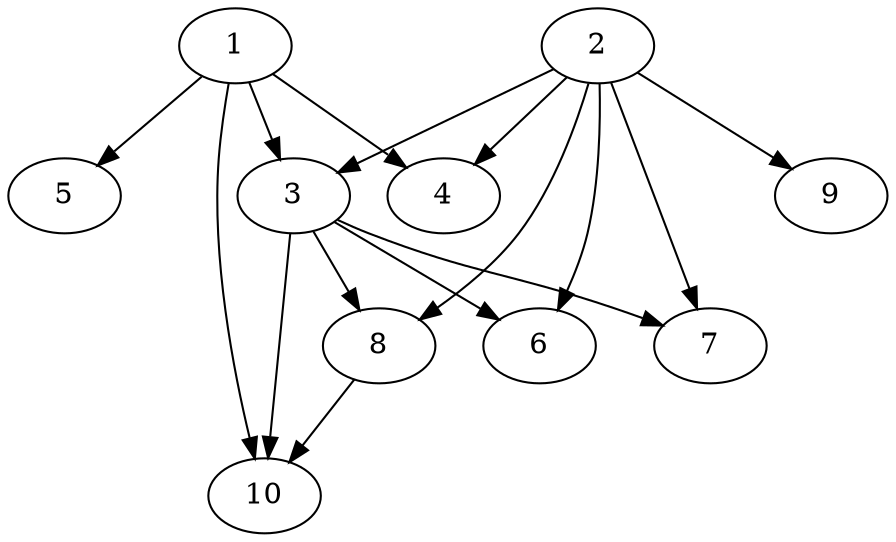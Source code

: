 // DAG automatically generated by daggen at Fri Aug  4 16:35:13 2017
// ./daggen --dot -n 10 --fat 0.5 --regular 0.8 --density 0.8 --jump 4 
digraph G {
  1 [size="370513", alpha="0.04"]
  1 -> 3 [size ="302"]
  1 -> 4 [size ="302"]
  1 -> 5 [size ="302"]
  1 -> 10 [size ="302"]
  2 [size="368293", alpha="0.06"]
  2 -> 3 [size ="411"]
  2 -> 4 [size ="411"]
  2 -> 6 [size ="411"]
  2 -> 7 [size ="411"]
  2 -> 8 [size ="411"]
  2 -> 9 [size ="411"]
  3 [size="15828", alpha="0.09"]
  3 -> 6 [size ="34"]
  3 -> 7 [size ="34"]
  3 -> 8 [size ="34"]
  3 -> 10 [size ="34"]
  4 [size="129299", alpha="0.08"]
  5 [size="43136", alpha="0.08"]
  6 [size="1073742", alpha="0.02"]
  7 [size="36484", alpha="0.16"]
  8 [size="28991", alpha="0.07"]
  8 -> 10 [size ="75"]
  9 [size="17501", alpha="0.14"]
  10 [size="403028", alpha="0.07"]
}
